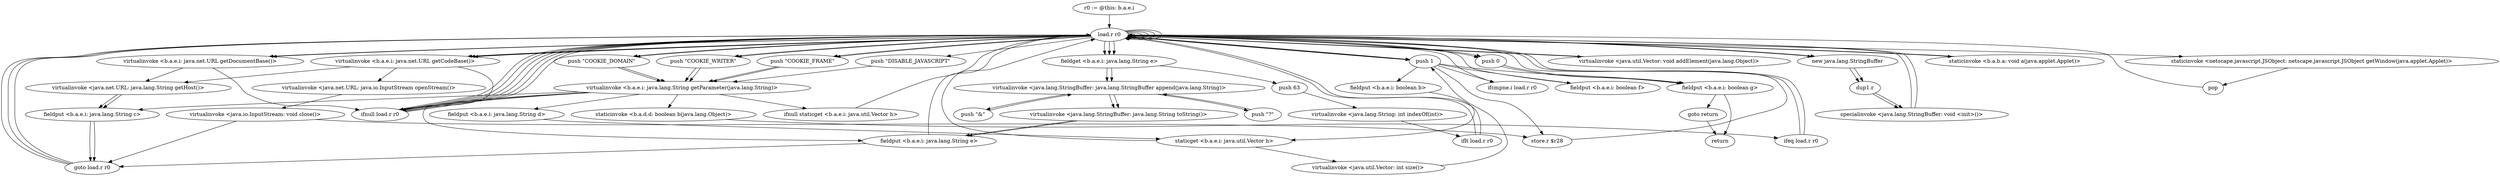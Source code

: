 digraph "" {
    "r0 := @this: b.a.e.i"
    "load.r r0"
    "r0 := @this: b.a.e.i"->"load.r r0";
    "push 1"
    "load.r r0"->"push 1";
    "fieldput <b.a.e.i: boolean b>"
    "push 1"->"fieldput <b.a.e.i: boolean b>";
    "staticget <b.a.e.i: java.util.Vector h>"
    "fieldput <b.a.e.i: boolean b>"->"staticget <b.a.e.i: java.util.Vector h>";
    "staticget <b.a.e.i: java.util.Vector h>"->"load.r r0";
    "virtualinvoke <java.util.Vector: void addElement(java.lang.Object)>"
    "load.r r0"->"virtualinvoke <java.util.Vector: void addElement(java.lang.Object)>";
    "virtualinvoke <java.util.Vector: void addElement(java.lang.Object)>"->"load.r r0";
    "virtualinvoke <b.a.e.i: java.net.URL getCodeBase()>"
    "load.r r0"->"virtualinvoke <b.a.e.i: java.net.URL getCodeBase()>";
    "virtualinvoke <java.net.URL: java.io.InputStream openStream()>"
    "virtualinvoke <b.a.e.i: java.net.URL getCodeBase()>"->"virtualinvoke <java.net.URL: java.io.InputStream openStream()>";
    "virtualinvoke <java.io.InputStream: void close()>"
    "virtualinvoke <java.net.URL: java.io.InputStream openStream()>"->"virtualinvoke <java.io.InputStream: void close()>";
    "goto load.r r0"
    "virtualinvoke <java.io.InputStream: void close()>"->"goto load.r r0";
    "goto load.r r0"->"load.r r0";
    "push \"COOKIE_DOMAIN\""
    "load.r r0"->"push \"COOKIE_DOMAIN\"";
    "virtualinvoke <b.a.e.i: java.lang.String getParameter(java.lang.String)>"
    "push \"COOKIE_DOMAIN\""->"virtualinvoke <b.a.e.i: java.lang.String getParameter(java.lang.String)>";
    "ifnull load.r r0"
    "virtualinvoke <b.a.e.i: java.lang.String getParameter(java.lang.String)>"->"ifnull load.r r0";
    "ifnull load.r r0"->"load.r r0";
    "load.r r0"->"load.r r0";
    "load.r r0"->"push \"COOKIE_DOMAIN\"";
    "push \"COOKIE_DOMAIN\""->"virtualinvoke <b.a.e.i: java.lang.String getParameter(java.lang.String)>";
    "fieldput <b.a.e.i: java.lang.String c>"
    "virtualinvoke <b.a.e.i: java.lang.String getParameter(java.lang.String)>"->"fieldput <b.a.e.i: java.lang.String c>";
    "fieldput <b.a.e.i: java.lang.String c>"->"goto load.r r0";
    "goto load.r r0"->"load.r r0";
    "push \"COOKIE_WRITER\""
    "load.r r0"->"push \"COOKIE_WRITER\"";
    "push \"COOKIE_WRITER\""->"virtualinvoke <b.a.e.i: java.lang.String getParameter(java.lang.String)>";
    "virtualinvoke <b.a.e.i: java.lang.String getParameter(java.lang.String)>"->"ifnull load.r r0";
    "ifnull load.r r0"->"load.r r0";
    "load.r r0"->"load.r r0";
    "load.r r0"->"push \"COOKIE_WRITER\"";
    "push \"COOKIE_WRITER\""->"virtualinvoke <b.a.e.i: java.lang.String getParameter(java.lang.String)>";
    "fieldput <b.a.e.i: java.lang.String e>"
    "virtualinvoke <b.a.e.i: java.lang.String getParameter(java.lang.String)>"->"fieldput <b.a.e.i: java.lang.String e>";
    "fieldput <b.a.e.i: java.lang.String e>"->"load.r r0";
    "fieldget <b.a.e.i: java.lang.String e>"
    "load.r r0"->"fieldget <b.a.e.i: java.lang.String e>";
    "push 63"
    "fieldget <b.a.e.i: java.lang.String e>"->"push 63";
    "virtualinvoke <java.lang.String: int indexOf(int)>"
    "push 63"->"virtualinvoke <java.lang.String: int indexOf(int)>";
    "iflt load.r r0"
    "virtualinvoke <java.lang.String: int indexOf(int)>"->"iflt load.r r0";
    "iflt load.r r0"->"load.r r0";
    "new java.lang.StringBuffer"
    "load.r r0"->"new java.lang.StringBuffer";
    "dup1.r"
    "new java.lang.StringBuffer"->"dup1.r";
    "specialinvoke <java.lang.StringBuffer: void <init>()>"
    "dup1.r"->"specialinvoke <java.lang.StringBuffer: void <init>()>";
    "specialinvoke <java.lang.StringBuffer: void <init>()>"->"load.r r0";
    "load.r r0"->"fieldget <b.a.e.i: java.lang.String e>";
    "virtualinvoke <java.lang.StringBuffer: java.lang.StringBuffer append(java.lang.String)>"
    "fieldget <b.a.e.i: java.lang.String e>"->"virtualinvoke <java.lang.StringBuffer: java.lang.StringBuffer append(java.lang.String)>";
    "push \"&\""
    "virtualinvoke <java.lang.StringBuffer: java.lang.StringBuffer append(java.lang.String)>"->"push \"&\"";
    "push \"&\""->"virtualinvoke <java.lang.StringBuffer: java.lang.StringBuffer append(java.lang.String)>";
    "virtualinvoke <java.lang.StringBuffer: java.lang.String toString()>"
    "virtualinvoke <java.lang.StringBuffer: java.lang.StringBuffer append(java.lang.String)>"->"virtualinvoke <java.lang.StringBuffer: java.lang.String toString()>";
    "virtualinvoke <java.lang.StringBuffer: java.lang.String toString()>"->"fieldput <b.a.e.i: java.lang.String e>";
    "fieldput <b.a.e.i: java.lang.String e>"->"goto load.r r0";
    "goto load.r r0"->"load.r r0";
    "push \"COOKIE_FRAME\""
    "load.r r0"->"push \"COOKIE_FRAME\"";
    "push \"COOKIE_FRAME\""->"virtualinvoke <b.a.e.i: java.lang.String getParameter(java.lang.String)>";
    "ifnull staticget <b.a.e.i: java.util.Vector h>"
    "virtualinvoke <b.a.e.i: java.lang.String getParameter(java.lang.String)>"->"ifnull staticget <b.a.e.i: java.util.Vector h>";
    "ifnull staticget <b.a.e.i: java.util.Vector h>"->"load.r r0";
    "load.r r0"->"load.r r0";
    "load.r r0"->"push \"COOKIE_FRAME\"";
    "push \"COOKIE_FRAME\""->"virtualinvoke <b.a.e.i: java.lang.String getParameter(java.lang.String)>";
    "fieldput <b.a.e.i: java.lang.String d>"
    "virtualinvoke <b.a.e.i: java.lang.String getParameter(java.lang.String)>"->"fieldput <b.a.e.i: java.lang.String d>";
    "fieldput <b.a.e.i: java.lang.String d>"->"staticget <b.a.e.i: java.util.Vector h>";
    "virtualinvoke <java.util.Vector: int size()>"
    "staticget <b.a.e.i: java.util.Vector h>"->"virtualinvoke <java.util.Vector: int size()>";
    "virtualinvoke <java.util.Vector: int size()>"->"push 1";
    "ifcmpne.i load.r r0"
    "push 1"->"ifcmpne.i load.r r0";
    "ifcmpne.i load.r r0"->"load.r r0";
    "staticinvoke <b.a.b.a: void a(java.applet.Applet)>"
    "load.r r0"->"staticinvoke <b.a.b.a: void a(java.applet.Applet)>";
    "staticinvoke <b.a.b.a: void a(java.applet.Applet)>"->"load.r r0";
    "load.r r0"->"push 1";
    "fieldput <b.a.e.i: boolean f>"
    "push 1"->"fieldput <b.a.e.i: boolean f>";
    "fieldput <b.a.e.i: boolean f>"->"load.r r0";
    "push \"DISABLE_JAVASCRIPT\""
    "load.r r0"->"push \"DISABLE_JAVASCRIPT\"";
    "push \"DISABLE_JAVASCRIPT\""->"virtualinvoke <b.a.e.i: java.lang.String getParameter(java.lang.String)>";
    "staticinvoke <b.a.d.d: boolean b(java.lang.Object)>"
    "virtualinvoke <b.a.e.i: java.lang.String getParameter(java.lang.String)>"->"staticinvoke <b.a.d.d: boolean b(java.lang.Object)>";
    "ifeq load.r r0"
    "staticinvoke <b.a.d.d: boolean b(java.lang.Object)>"->"ifeq load.r r0";
    "ifeq load.r r0"->"load.r r0";
    "push 0"
    "load.r r0"->"push 0";
    "fieldput <b.a.e.i: boolean g>"
    "push 0"->"fieldput <b.a.e.i: boolean g>";
    "return"
    "fieldput <b.a.e.i: boolean g>"->"return";
    "ifeq load.r r0"->"load.r r0";
    "staticinvoke <netscape.javascript.JSObject: netscape.javascript.JSObject getWindow(java.applet.Applet)>"
    "load.r r0"->"staticinvoke <netscape.javascript.JSObject: netscape.javascript.JSObject getWindow(java.applet.Applet)>";
    "pop"
    "staticinvoke <netscape.javascript.JSObject: netscape.javascript.JSObject getWindow(java.applet.Applet)>"->"pop";
    "pop"->"load.r r0";
    "load.r r0"->"push 1";
    "push 1"->"fieldput <b.a.e.i: boolean g>";
    "goto return"
    "fieldput <b.a.e.i: boolean g>"->"goto return";
    "goto return"->"return";
    "store.r $r28"
    "push 1"->"store.r $r28";
    "store.r $r28"->"load.r r0";
    "load.r r0"->"push 0";
    "push 0"->"fieldput <b.a.e.i: boolean g>";
    "iflt load.r r0"->"load.r r0";
    "load.r r0"->"new java.lang.StringBuffer";
    "new java.lang.StringBuffer"->"dup1.r";
    "dup1.r"->"specialinvoke <java.lang.StringBuffer: void <init>()>";
    "specialinvoke <java.lang.StringBuffer: void <init>()>"->"load.r r0";
    "load.r r0"->"fieldget <b.a.e.i: java.lang.String e>";
    "fieldget <b.a.e.i: java.lang.String e>"->"virtualinvoke <java.lang.StringBuffer: java.lang.StringBuffer append(java.lang.String)>";
    "push \"?\""
    "virtualinvoke <java.lang.StringBuffer: java.lang.StringBuffer append(java.lang.String)>"->"push \"?\"";
    "push \"?\""->"virtualinvoke <java.lang.StringBuffer: java.lang.StringBuffer append(java.lang.String)>";
    "virtualinvoke <java.lang.StringBuffer: java.lang.StringBuffer append(java.lang.String)>"->"virtualinvoke <java.lang.StringBuffer: java.lang.String toString()>";
    "virtualinvoke <java.lang.StringBuffer: java.lang.String toString()>"->"fieldput <b.a.e.i: java.lang.String e>";
    "ifnull load.r r0"->"load.r r0";
    "virtualinvoke <b.a.e.i: java.net.URL getDocumentBase()>"
    "load.r r0"->"virtualinvoke <b.a.e.i: java.net.URL getDocumentBase()>";
    "virtualinvoke <b.a.e.i: java.net.URL getDocumentBase()>"->"ifnull load.r r0";
    "ifnull load.r r0"->"load.r r0";
    "load.r r0"->"load.r r0";
    "load.r r0"->"virtualinvoke <b.a.e.i: java.net.URL getDocumentBase()>";
    "virtualinvoke <java.net.URL: java.lang.String getHost()>"
    "virtualinvoke <b.a.e.i: java.net.URL getDocumentBase()>"->"virtualinvoke <java.net.URL: java.lang.String getHost()>";
    "virtualinvoke <java.net.URL: java.lang.String getHost()>"->"fieldput <b.a.e.i: java.lang.String c>";
    "fieldput <b.a.e.i: java.lang.String c>"->"goto load.r r0";
    "ifnull load.r r0"->"load.r r0";
    "load.r r0"->"virtualinvoke <b.a.e.i: java.net.URL getCodeBase()>";
    "virtualinvoke <b.a.e.i: java.net.URL getCodeBase()>"->"ifnull load.r r0";
    "ifnull load.r r0"->"load.r r0";
    "load.r r0"->"load.r r0";
    "load.r r0"->"virtualinvoke <b.a.e.i: java.net.URL getCodeBase()>";
    "virtualinvoke <b.a.e.i: java.net.URL getCodeBase()>"->"virtualinvoke <java.net.URL: java.lang.String getHost()>";
    "virtualinvoke <java.net.URL: java.lang.String getHost()>"->"fieldput <b.a.e.i: java.lang.String c>";
    "virtualinvoke <java.io.InputStream: void close()>"->"store.r $r28";
}
